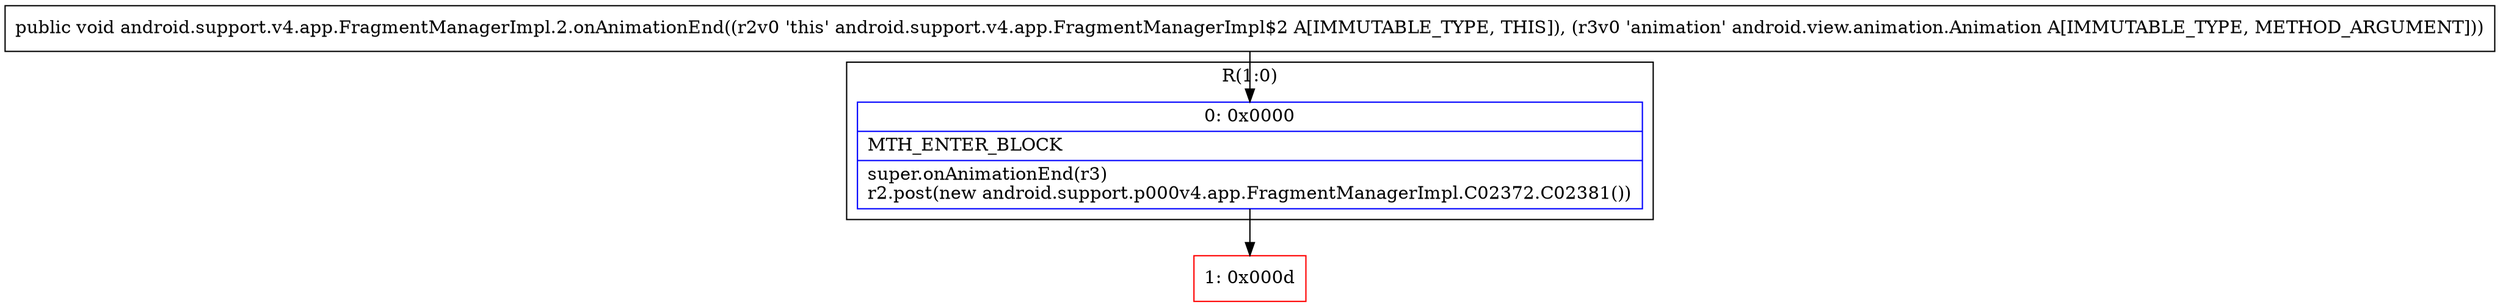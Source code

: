 digraph "CFG forandroid.support.v4.app.FragmentManagerImpl.2.onAnimationEnd(Landroid\/view\/animation\/Animation;)V" {
subgraph cluster_Region_1103701640 {
label = "R(1:0)";
node [shape=record,color=blue];
Node_0 [shape=record,label="{0\:\ 0x0000|MTH_ENTER_BLOCK\l|super.onAnimationEnd(r3)\lr2.post(new android.support.p000v4.app.FragmentManagerImpl.C02372.C02381())\l}"];
}
Node_1 [shape=record,color=red,label="{1\:\ 0x000d}"];
MethodNode[shape=record,label="{public void android.support.v4.app.FragmentManagerImpl.2.onAnimationEnd((r2v0 'this' android.support.v4.app.FragmentManagerImpl$2 A[IMMUTABLE_TYPE, THIS]), (r3v0 'animation' android.view.animation.Animation A[IMMUTABLE_TYPE, METHOD_ARGUMENT])) }"];
MethodNode -> Node_0;
Node_0 -> Node_1;
}

